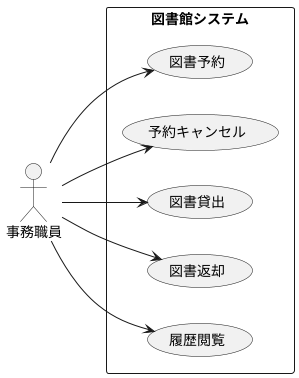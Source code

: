@startuml 図書館システムユースケース図 模範解答
left to right direction

actor 事務職員 as staff

rectangle 図書館システム {
    usecase "図書予約" as UC1
    usecase "予約キャンセル" as UC2
    usecase "図書貸出" as UC3
    usecase "図書返却" as UC4
    usecase "履歴閲覧" as UC5
}

staff --> UC1
staff --> UC2
staff --> UC3
staff --> UC4
staff --> UC5

@enduml
